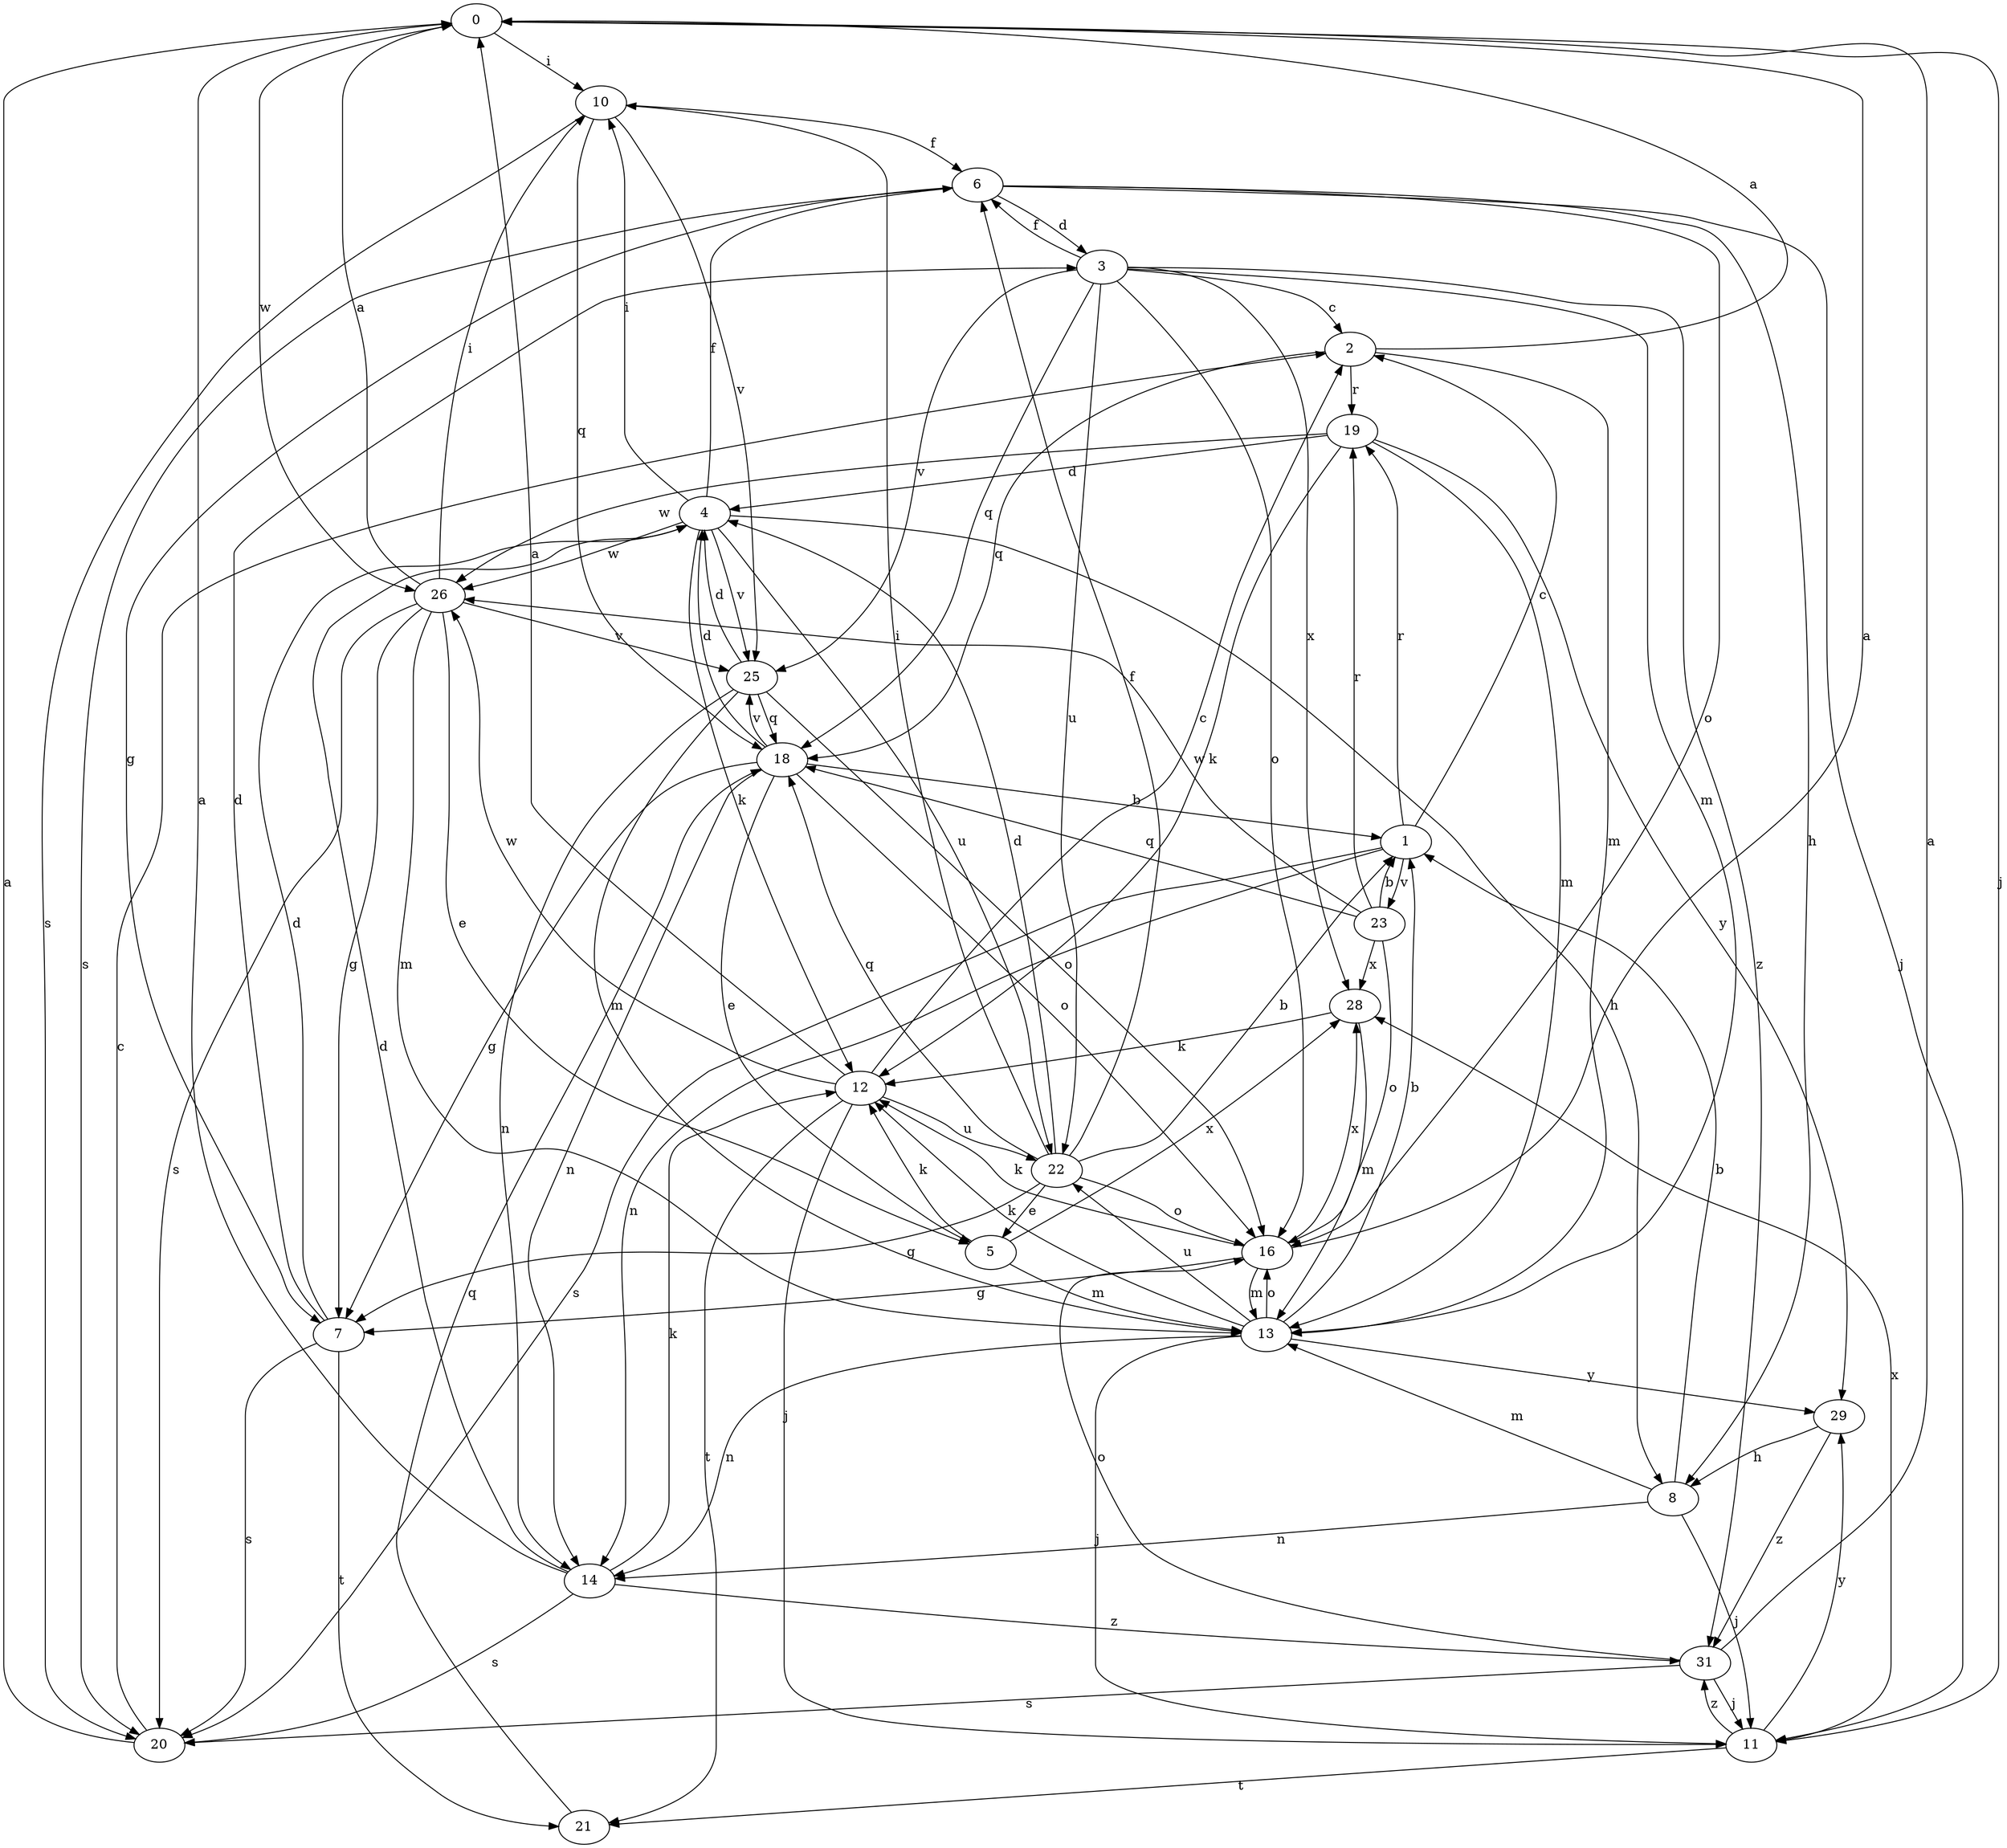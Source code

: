 strict digraph  {
0;
1;
2;
3;
4;
5;
6;
7;
8;
10;
11;
12;
13;
14;
16;
18;
19;
20;
21;
22;
23;
25;
26;
28;
29;
31;
0 -> 10  [label=i];
0 -> 11  [label=j];
0 -> 26  [label=w];
1 -> 2  [label=c];
1 -> 14  [label=n];
1 -> 19  [label=r];
1 -> 20  [label=s];
1 -> 23  [label=v];
2 -> 0  [label=a];
2 -> 13  [label=m];
2 -> 18  [label=q];
2 -> 19  [label=r];
3 -> 2  [label=c];
3 -> 6  [label=f];
3 -> 13  [label=m];
3 -> 16  [label=o];
3 -> 18  [label=q];
3 -> 22  [label=u];
3 -> 25  [label=v];
3 -> 28  [label=x];
3 -> 31  [label=z];
4 -> 6  [label=f];
4 -> 8  [label=h];
4 -> 10  [label=i];
4 -> 12  [label=k];
4 -> 22  [label=u];
4 -> 25  [label=v];
4 -> 26  [label=w];
5 -> 12  [label=k];
5 -> 13  [label=m];
5 -> 28  [label=x];
6 -> 3  [label=d];
6 -> 7  [label=g];
6 -> 8  [label=h];
6 -> 11  [label=j];
6 -> 16  [label=o];
6 -> 20  [label=s];
7 -> 3  [label=d];
7 -> 4  [label=d];
7 -> 20  [label=s];
7 -> 21  [label=t];
8 -> 1  [label=b];
8 -> 11  [label=j];
8 -> 13  [label=m];
8 -> 14  [label=n];
10 -> 6  [label=f];
10 -> 18  [label=q];
10 -> 20  [label=s];
10 -> 25  [label=v];
11 -> 21  [label=t];
11 -> 28  [label=x];
11 -> 29  [label=y];
11 -> 31  [label=z];
12 -> 0  [label=a];
12 -> 2  [label=c];
12 -> 11  [label=j];
12 -> 21  [label=t];
12 -> 22  [label=u];
12 -> 26  [label=w];
13 -> 1  [label=b];
13 -> 11  [label=j];
13 -> 12  [label=k];
13 -> 14  [label=n];
13 -> 16  [label=o];
13 -> 22  [label=u];
13 -> 29  [label=y];
14 -> 0  [label=a];
14 -> 4  [label=d];
14 -> 12  [label=k];
14 -> 20  [label=s];
14 -> 31  [label=z];
16 -> 0  [label=a];
16 -> 7  [label=g];
16 -> 12  [label=k];
16 -> 13  [label=m];
16 -> 28  [label=x];
18 -> 1  [label=b];
18 -> 4  [label=d];
18 -> 5  [label=e];
18 -> 7  [label=g];
18 -> 14  [label=n];
18 -> 16  [label=o];
18 -> 25  [label=v];
19 -> 4  [label=d];
19 -> 12  [label=k];
19 -> 13  [label=m];
19 -> 26  [label=w];
19 -> 29  [label=y];
20 -> 0  [label=a];
20 -> 2  [label=c];
21 -> 18  [label=q];
22 -> 1  [label=b];
22 -> 4  [label=d];
22 -> 5  [label=e];
22 -> 6  [label=f];
22 -> 7  [label=g];
22 -> 10  [label=i];
22 -> 16  [label=o];
22 -> 18  [label=q];
23 -> 1  [label=b];
23 -> 16  [label=o];
23 -> 18  [label=q];
23 -> 19  [label=r];
23 -> 26  [label=w];
23 -> 28  [label=x];
25 -> 4  [label=d];
25 -> 13  [label=m];
25 -> 14  [label=n];
25 -> 16  [label=o];
25 -> 18  [label=q];
26 -> 0  [label=a];
26 -> 5  [label=e];
26 -> 7  [label=g];
26 -> 10  [label=i];
26 -> 13  [label=m];
26 -> 20  [label=s];
26 -> 25  [label=v];
28 -> 12  [label=k];
28 -> 13  [label=m];
29 -> 8  [label=h];
29 -> 31  [label=z];
31 -> 0  [label=a];
31 -> 11  [label=j];
31 -> 16  [label=o];
31 -> 20  [label=s];
}
